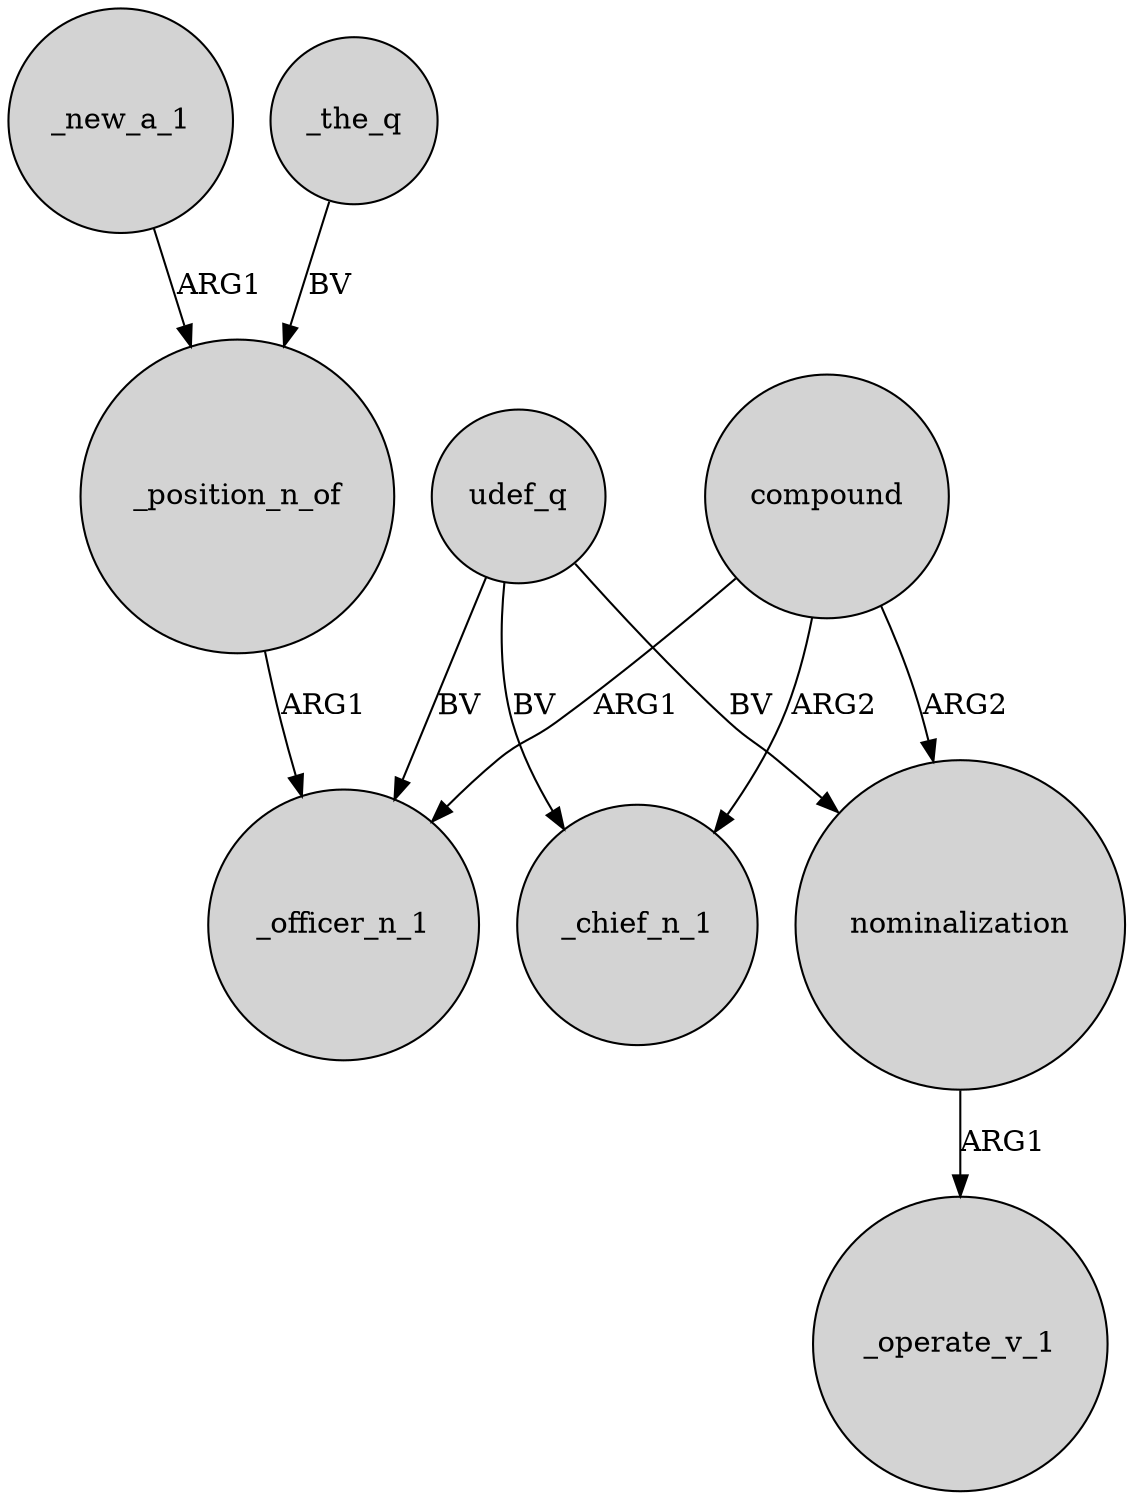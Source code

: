 digraph {
	node [shape=circle style=filled]
	nominalization -> _operate_v_1 [label=ARG1]
	_new_a_1 -> _position_n_of [label=ARG1]
	_position_n_of -> _officer_n_1 [label=ARG1]
	_the_q -> _position_n_of [label=BV]
	compound -> _chief_n_1 [label=ARG2]
	compound -> nominalization [label=ARG2]
	udef_q -> _officer_n_1 [label=BV]
	compound -> _officer_n_1 [label=ARG1]
	udef_q -> _chief_n_1 [label=BV]
	udef_q -> nominalization [label=BV]
}
